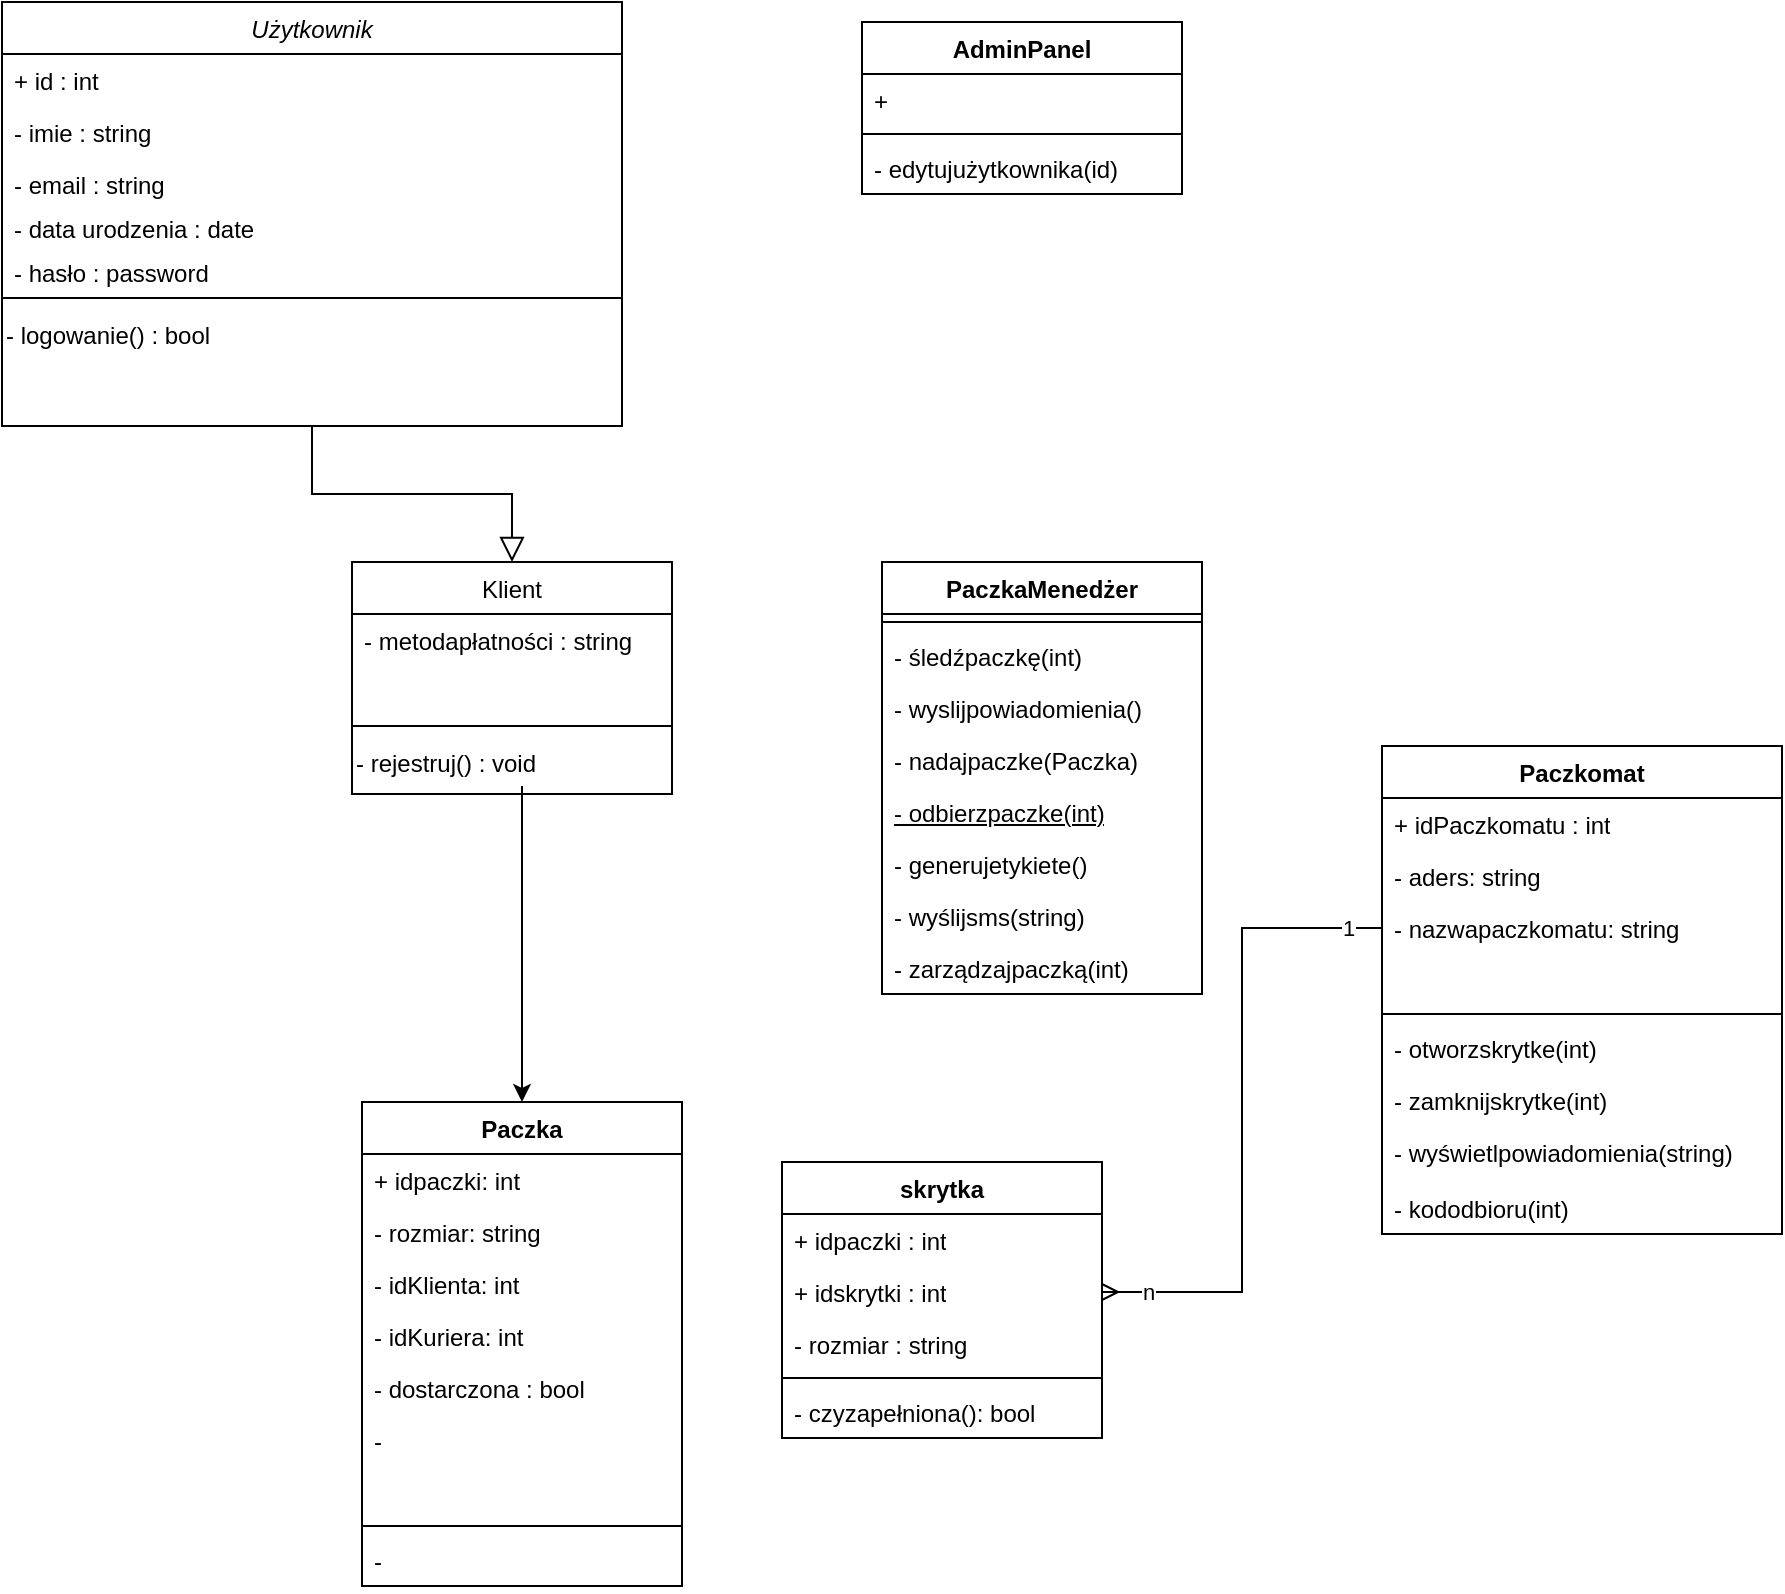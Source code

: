 <mxfile version="28.2.5">
  <diagram id="C5RBs43oDa-KdzZeNtuy" name="Page-1">
    <mxGraphModel dx="1568" dy="477" grid="1" gridSize="10" guides="1" tooltips="1" connect="1" arrows="1" fold="1" page="1" pageScale="1" pageWidth="827" pageHeight="1169" math="0" shadow="0">
      <root>
        <mxCell id="WIyWlLk6GJQsqaUBKTNV-0" />
        <mxCell id="WIyWlLk6GJQsqaUBKTNV-1" parent="WIyWlLk6GJQsqaUBKTNV-0" />
        <mxCell id="zkfFHV4jXpPFQw0GAbJ--6" value="Klient" style="swimlane;fontStyle=0;align=center;verticalAlign=top;childLayout=stackLayout;horizontal=1;startSize=26;horizontalStack=0;resizeParent=1;resizeLast=0;collapsible=1;marginBottom=0;rounded=0;shadow=0;strokeWidth=1;" parent="WIyWlLk6GJQsqaUBKTNV-1" vertex="1">
          <mxGeometry x="165" y="370" width="160" height="116" as="geometry">
            <mxRectangle x="130" y="380" width="160" height="26" as="alternateBounds" />
          </mxGeometry>
        </mxCell>
        <mxCell id="zkfFHV4jXpPFQw0GAbJ--7" value="- metodapłatności : string" style="text;align=left;verticalAlign=top;spacingLeft=4;spacingRight=4;overflow=hidden;rotatable=0;points=[[0,0.5],[1,0.5]];portConstraint=eastwest;" parent="zkfFHV4jXpPFQw0GAbJ--6" vertex="1">
          <mxGeometry y="26" width="160" height="26" as="geometry" />
        </mxCell>
        <mxCell id="HC54pvf1KbEnYkaLw3Ze-30" style="text;align=left;verticalAlign=top;spacingLeft=4;spacingRight=4;overflow=hidden;rotatable=0;points=[[0,0.5],[1,0.5]];portConstraint=eastwest;rounded=0;shadow=0;html=0;" parent="zkfFHV4jXpPFQw0GAbJ--6" vertex="1">
          <mxGeometry y="52" width="160" height="26" as="geometry" />
        </mxCell>
        <mxCell id="zkfFHV4jXpPFQw0GAbJ--9" value="" style="line;html=1;strokeWidth=1;align=left;verticalAlign=middle;spacingTop=-1;spacingLeft=3;spacingRight=3;rotatable=0;labelPosition=right;points=[];portConstraint=eastwest;" parent="zkfFHV4jXpPFQw0GAbJ--6" vertex="1">
          <mxGeometry y="78" width="160" height="8" as="geometry" />
        </mxCell>
        <mxCell id="HC54pvf1KbEnYkaLw3Ze-87" value="- rejestruj() : void" style="text;html=1;align=left;verticalAlign=middle;resizable=0;points=[];autosize=1;strokeColor=none;fillColor=none;" parent="zkfFHV4jXpPFQw0GAbJ--6" vertex="1">
          <mxGeometry y="86" width="160" height="30" as="geometry" />
        </mxCell>
        <mxCell id="zkfFHV4jXpPFQw0GAbJ--12" value="" style="endArrow=block;endSize=10;endFill=0;shadow=0;strokeWidth=1;rounded=0;curved=0;edgeStyle=elbowEdgeStyle;elbow=vertical;entryX=0.5;entryY=0;entryDx=0;entryDy=0;exitX=0.5;exitY=1;exitDx=0;exitDy=0;" parent="WIyWlLk6GJQsqaUBKTNV-1" source="zkfFHV4jXpPFQw0GAbJ--0" target="zkfFHV4jXpPFQw0GAbJ--6" edge="1">
          <mxGeometry width="160" relative="1" as="geometry">
            <mxPoint x="240" y="370" as="sourcePoint" />
            <mxPoint x="240" y="300" as="targetPoint" />
          </mxGeometry>
        </mxCell>
        <mxCell id="zkfFHV4jXpPFQw0GAbJ--0" value="Użytkownik&#xa;" style="swimlane;fontStyle=2;align=center;verticalAlign=top;childLayout=stackLayout;horizontal=1;startSize=26;horizontalStack=0;resizeParent=1;resizeLast=0;collapsible=1;marginBottom=0;rounded=0;shadow=0;strokeWidth=1;" parent="WIyWlLk6GJQsqaUBKTNV-1" vertex="1">
          <mxGeometry x="-10" y="90" width="310" height="212" as="geometry">
            <mxRectangle x="230" y="140" width="160" height="26" as="alternateBounds" />
          </mxGeometry>
        </mxCell>
        <mxCell id="zkfFHV4jXpPFQw0GAbJ--1" value="+ id : int" style="text;align=left;verticalAlign=top;spacingLeft=4;spacingRight=4;overflow=hidden;rotatable=0;points=[[0,0.5],[1,0.5]];portConstraint=eastwest;" parent="zkfFHV4jXpPFQw0GAbJ--0" vertex="1">
          <mxGeometry y="26" width="310" height="26" as="geometry" />
        </mxCell>
        <mxCell id="zkfFHV4jXpPFQw0GAbJ--2" value="- imie : string&#xa;" style="text;align=left;verticalAlign=top;spacingLeft=4;spacingRight=4;overflow=hidden;rotatable=0;points=[[0,0.5],[1,0.5]];portConstraint=eastwest;rounded=0;shadow=0;html=0;" parent="zkfFHV4jXpPFQw0GAbJ--0" vertex="1">
          <mxGeometry y="52" width="310" height="26" as="geometry" />
        </mxCell>
        <mxCell id="zkfFHV4jXpPFQw0GAbJ--3" value="- email : string&#xa;" style="text;align=left;verticalAlign=top;spacingLeft=4;spacingRight=4;overflow=hidden;rotatable=0;points=[[0,0.5],[1,0.5]];portConstraint=eastwest;rounded=0;shadow=0;html=0;" parent="zkfFHV4jXpPFQw0GAbJ--0" vertex="1">
          <mxGeometry y="78" width="310" height="22" as="geometry" />
        </mxCell>
        <mxCell id="HC54pvf1KbEnYkaLw3Ze-8" value="- data urodzenia : date" style="text;align=left;verticalAlign=top;spacingLeft=4;spacingRight=4;overflow=hidden;rotatable=0;points=[[0,0.5],[1,0.5]];portConstraint=eastwest;rounded=0;shadow=0;html=0;" parent="zkfFHV4jXpPFQw0GAbJ--0" vertex="1">
          <mxGeometry y="100" width="310" height="22" as="geometry" />
        </mxCell>
        <mxCell id="HC54pvf1KbEnYkaLw3Ze-9" value="- hasło : password" style="text;align=left;verticalAlign=top;spacingLeft=4;spacingRight=4;overflow=hidden;rotatable=0;points=[[0,0.5],[1,0.5]];portConstraint=eastwest;rounded=0;shadow=0;html=0;" parent="zkfFHV4jXpPFQw0GAbJ--0" vertex="1">
          <mxGeometry y="122" width="310" height="22" as="geometry" />
        </mxCell>
        <mxCell id="zkfFHV4jXpPFQw0GAbJ--4" value="" style="line;html=1;strokeWidth=1;align=left;verticalAlign=middle;spacingTop=-1;spacingLeft=3;spacingRight=3;rotatable=0;labelPosition=right;points=[];portConstraint=eastwest;" parent="zkfFHV4jXpPFQw0GAbJ--0" vertex="1">
          <mxGeometry y="144" width="310" height="8" as="geometry" />
        </mxCell>
        <mxCell id="HC54pvf1KbEnYkaLw3Ze-29" value="- logowanie() : bool" style="text;html=1;align=left;verticalAlign=middle;resizable=0;points=[];autosize=1;strokeColor=none;fillColor=none;" parent="zkfFHV4jXpPFQw0GAbJ--0" vertex="1">
          <mxGeometry y="152" width="310" height="30" as="geometry" />
        </mxCell>
        <mxCell id="HC54pvf1KbEnYkaLw3Ze-86" style="text;html=1;align=left;verticalAlign=middle;resizable=0;points=[];autosize=1;strokeColor=none;fillColor=none;" parent="zkfFHV4jXpPFQw0GAbJ--0" vertex="1">
          <mxGeometry y="182" width="310" height="30" as="geometry" />
        </mxCell>
        <mxCell id="HC54pvf1KbEnYkaLw3Ze-32" value="Paczka" style="swimlane;fontStyle=1;align=center;verticalAlign=top;childLayout=stackLayout;horizontal=1;startSize=26;horizontalStack=0;resizeParent=1;resizeParentMax=0;resizeLast=0;collapsible=1;marginBottom=0;whiteSpace=wrap;html=1;" parent="WIyWlLk6GJQsqaUBKTNV-1" vertex="1">
          <mxGeometry x="170" y="640" width="160" height="242" as="geometry" />
        </mxCell>
        <mxCell id="HC54pvf1KbEnYkaLw3Ze-33" value="+ idpaczki: int" style="text;strokeColor=none;fillColor=none;align=left;verticalAlign=top;spacingLeft=4;spacingRight=4;overflow=hidden;rotatable=0;points=[[0,0.5],[1,0.5]];portConstraint=eastwest;whiteSpace=wrap;html=1;" parent="HC54pvf1KbEnYkaLw3Ze-32" vertex="1">
          <mxGeometry y="26" width="160" height="26" as="geometry" />
        </mxCell>
        <mxCell id="HC54pvf1KbEnYkaLw3Ze-39" value="- rozmiar: string" style="text;strokeColor=none;fillColor=none;align=left;verticalAlign=top;spacingLeft=4;spacingRight=4;overflow=hidden;rotatable=0;points=[[0,0.5],[1,0.5]];portConstraint=eastwest;whiteSpace=wrap;html=1;" parent="HC54pvf1KbEnYkaLw3Ze-32" vertex="1">
          <mxGeometry y="52" width="160" height="26" as="geometry" />
        </mxCell>
        <mxCell id="HC54pvf1KbEnYkaLw3Ze-40" value="- idKlienta: int&lt;div&gt;&lt;br&gt;&lt;/div&gt;" style="text;strokeColor=none;fillColor=none;align=left;verticalAlign=top;spacingLeft=4;spacingRight=4;overflow=hidden;rotatable=0;points=[[0,0.5],[1,0.5]];portConstraint=eastwest;whiteSpace=wrap;html=1;" parent="HC54pvf1KbEnYkaLw3Ze-32" vertex="1">
          <mxGeometry y="78" width="160" height="26" as="geometry" />
        </mxCell>
        <mxCell id="HC54pvf1KbEnYkaLw3Ze-41" value="- idKuriera: int" style="text;strokeColor=none;fillColor=none;align=left;verticalAlign=top;spacingLeft=4;spacingRight=4;overflow=hidden;rotatable=0;points=[[0,0.5],[1,0.5]];portConstraint=eastwest;whiteSpace=wrap;html=1;" parent="HC54pvf1KbEnYkaLw3Ze-32" vertex="1">
          <mxGeometry y="104" width="160" height="26" as="geometry" />
        </mxCell>
        <mxCell id="HC54pvf1KbEnYkaLw3Ze-42" value="- dostarczona : bool" style="text;strokeColor=none;fillColor=none;align=left;verticalAlign=top;spacingLeft=4;spacingRight=4;overflow=hidden;rotatable=0;points=[[0,0.5],[1,0.5]];portConstraint=eastwest;whiteSpace=wrap;html=1;" parent="HC54pvf1KbEnYkaLw3Ze-32" vertex="1">
          <mxGeometry y="130" width="160" height="26" as="geometry" />
        </mxCell>
        <mxCell id="HC54pvf1KbEnYkaLw3Ze-44" value="-&amp;nbsp;" style="text;strokeColor=none;fillColor=none;align=left;verticalAlign=top;spacingLeft=4;spacingRight=4;overflow=hidden;rotatable=0;points=[[0,0.5],[1,0.5]];portConstraint=eastwest;whiteSpace=wrap;html=1;" parent="HC54pvf1KbEnYkaLw3Ze-32" vertex="1">
          <mxGeometry y="156" width="160" height="26" as="geometry" />
        </mxCell>
        <mxCell id="HC54pvf1KbEnYkaLw3Ze-43" style="text;strokeColor=none;fillColor=none;align=left;verticalAlign=top;spacingLeft=4;spacingRight=4;overflow=hidden;rotatable=0;points=[[0,0.5],[1,0.5]];portConstraint=eastwest;whiteSpace=wrap;html=1;" parent="HC54pvf1KbEnYkaLw3Ze-32" vertex="1">
          <mxGeometry y="182" width="160" height="26" as="geometry" />
        </mxCell>
        <mxCell id="HC54pvf1KbEnYkaLw3Ze-34" value="" style="line;strokeWidth=1;fillColor=none;align=left;verticalAlign=middle;spacingTop=-1;spacingLeft=3;spacingRight=3;rotatable=0;labelPosition=right;points=[];portConstraint=eastwest;strokeColor=inherit;" parent="HC54pvf1KbEnYkaLw3Ze-32" vertex="1">
          <mxGeometry y="208" width="160" height="8" as="geometry" />
        </mxCell>
        <mxCell id="HC54pvf1KbEnYkaLw3Ze-35" value="-&amp;nbsp;" style="text;strokeColor=none;fillColor=none;align=left;verticalAlign=top;spacingLeft=4;spacingRight=4;overflow=hidden;rotatable=0;points=[[0,0.5],[1,0.5]];portConstraint=eastwest;whiteSpace=wrap;html=1;" parent="HC54pvf1KbEnYkaLw3Ze-32" vertex="1">
          <mxGeometry y="216" width="160" height="26" as="geometry" />
        </mxCell>
        <mxCell id="HC54pvf1KbEnYkaLw3Ze-38" style="edgeStyle=orthogonalEdgeStyle;rounded=0;orthogonalLoop=1;jettySize=auto;html=1;entryX=0.5;entryY=0;entryDx=0;entryDy=0;exitX=0.5;exitY=1;exitDx=0;exitDy=0;" parent="WIyWlLk6GJQsqaUBKTNV-1" source="zkfFHV4jXpPFQw0GAbJ--6" target="HC54pvf1KbEnYkaLw3Ze-32" edge="1">
          <mxGeometry relative="1" as="geometry">
            <mxPoint x="255" y="430" as="sourcePoint" />
            <mxPoint x="60" y="390" as="targetPoint" />
            <Array as="points">
              <mxPoint x="250" y="482" />
              <mxPoint x="250" y="626" />
            </Array>
          </mxGeometry>
        </mxCell>
        <mxCell id="HC54pvf1KbEnYkaLw3Ze-45" value="PaczkaMenedżer" style="swimlane;fontStyle=1;align=center;verticalAlign=top;childLayout=stackLayout;horizontal=1;startSize=26;horizontalStack=0;resizeParent=1;resizeParentMax=0;resizeLast=0;collapsible=1;marginBottom=0;whiteSpace=wrap;html=1;" parent="WIyWlLk6GJQsqaUBKTNV-1" vertex="1">
          <mxGeometry x="430" y="370" width="160" height="216" as="geometry" />
        </mxCell>
        <mxCell id="HC54pvf1KbEnYkaLw3Ze-47" value="" style="line;strokeWidth=1;fillColor=none;align=left;verticalAlign=middle;spacingTop=-1;spacingLeft=3;spacingRight=3;rotatable=0;labelPosition=right;points=[];portConstraint=eastwest;strokeColor=inherit;" parent="HC54pvf1KbEnYkaLw3Ze-45" vertex="1">
          <mxGeometry y="26" width="160" height="8" as="geometry" />
        </mxCell>
        <mxCell id="HC54pvf1KbEnYkaLw3Ze-48" value="- śledźpaczkę(int)&amp;nbsp;" style="text;strokeColor=none;fillColor=none;align=left;verticalAlign=top;spacingLeft=4;spacingRight=4;overflow=hidden;rotatable=0;points=[[0,0.5],[1,0.5]];portConstraint=eastwest;whiteSpace=wrap;html=1;" parent="HC54pvf1KbEnYkaLw3Ze-45" vertex="1">
          <mxGeometry y="34" width="160" height="26" as="geometry" />
        </mxCell>
        <mxCell id="HC54pvf1KbEnYkaLw3Ze-49" value="- wyslijpowiadomienia()" style="text;strokeColor=none;fillColor=none;align=left;verticalAlign=top;spacingLeft=4;spacingRight=4;overflow=hidden;rotatable=0;points=[[0,0.5],[1,0.5]];portConstraint=eastwest;whiteSpace=wrap;html=1;" parent="HC54pvf1KbEnYkaLw3Ze-45" vertex="1">
          <mxGeometry y="60" width="160" height="26" as="geometry" />
        </mxCell>
        <mxCell id="HC54pvf1KbEnYkaLw3Ze-50" value="- nadajpaczke(Paczka)" style="text;strokeColor=none;fillColor=none;align=left;verticalAlign=top;spacingLeft=4;spacingRight=4;overflow=hidden;rotatable=0;points=[[0,0.5],[1,0.5]];portConstraint=eastwest;whiteSpace=wrap;html=1;" parent="HC54pvf1KbEnYkaLw3Ze-45" vertex="1">
          <mxGeometry y="86" width="160" height="26" as="geometry" />
        </mxCell>
        <mxCell id="HC54pvf1KbEnYkaLw3Ze-51" value="&lt;span style=&quot;text-wrap-mode: nowrap; text-decoration-line: underline;&quot;&gt;- odbierzpaczke(int)&lt;/span&gt;" style="text;strokeColor=none;fillColor=none;align=left;verticalAlign=top;spacingLeft=4;spacingRight=4;overflow=hidden;rotatable=0;points=[[0,0.5],[1,0.5]];portConstraint=eastwest;whiteSpace=wrap;html=1;" parent="HC54pvf1KbEnYkaLw3Ze-45" vertex="1">
          <mxGeometry y="112" width="160" height="26" as="geometry" />
        </mxCell>
        <mxCell id="HC54pvf1KbEnYkaLw3Ze-55" value="- generujetykiete()" style="text;strokeColor=none;fillColor=none;align=left;verticalAlign=top;spacingLeft=4;spacingRight=4;overflow=hidden;rotatable=0;points=[[0,0.5],[1,0.5]];portConstraint=eastwest;whiteSpace=wrap;html=1;" parent="HC54pvf1KbEnYkaLw3Ze-45" vertex="1">
          <mxGeometry y="138" width="160" height="26" as="geometry" />
        </mxCell>
        <mxCell id="HC54pvf1KbEnYkaLw3Ze-54" value="- wyślijsms(string)" style="text;strokeColor=none;fillColor=none;align=left;verticalAlign=top;spacingLeft=4;spacingRight=4;overflow=hidden;rotatable=0;points=[[0,0.5],[1,0.5]];portConstraint=eastwest;whiteSpace=wrap;html=1;" parent="HC54pvf1KbEnYkaLw3Ze-45" vertex="1">
          <mxGeometry y="164" width="160" height="26" as="geometry" />
        </mxCell>
        <mxCell id="HC54pvf1KbEnYkaLw3Ze-84" value="- zarządzajpaczką(int)" style="text;strokeColor=none;fillColor=none;align=left;verticalAlign=top;spacingLeft=4;spacingRight=4;overflow=hidden;rotatable=0;points=[[0,0.5],[1,0.5]];portConstraint=eastwest;whiteSpace=wrap;html=1;" parent="HC54pvf1KbEnYkaLw3Ze-45" vertex="1">
          <mxGeometry y="190" width="160" height="26" as="geometry" />
        </mxCell>
        <mxCell id="HC54pvf1KbEnYkaLw3Ze-56" value="Paczkomat" style="swimlane;fontStyle=1;align=center;verticalAlign=top;childLayout=stackLayout;horizontal=1;startSize=26;horizontalStack=0;resizeParent=1;resizeParentMax=0;resizeLast=0;collapsible=1;marginBottom=0;whiteSpace=wrap;html=1;" parent="WIyWlLk6GJQsqaUBKTNV-1" vertex="1">
          <mxGeometry x="680" y="462" width="200" height="244" as="geometry" />
        </mxCell>
        <mxCell id="HC54pvf1KbEnYkaLw3Ze-57" value="+ idPaczkomatu : int" style="text;strokeColor=none;fillColor=none;align=left;verticalAlign=top;spacingLeft=4;spacingRight=4;overflow=hidden;rotatable=0;points=[[0,0.5],[1,0.5]];portConstraint=eastwest;whiteSpace=wrap;html=1;" parent="HC54pvf1KbEnYkaLw3Ze-56" vertex="1">
          <mxGeometry y="26" width="200" height="26" as="geometry" />
        </mxCell>
        <mxCell id="HC54pvf1KbEnYkaLw3Ze-61" value="- aders: string" style="text;strokeColor=none;fillColor=none;align=left;verticalAlign=top;spacingLeft=4;spacingRight=4;overflow=hidden;rotatable=0;points=[[0,0.5],[1,0.5]];portConstraint=eastwest;whiteSpace=wrap;html=1;" parent="HC54pvf1KbEnYkaLw3Ze-56" vertex="1">
          <mxGeometry y="52" width="200" height="26" as="geometry" />
        </mxCell>
        <mxCell id="HC54pvf1KbEnYkaLw3Ze-60" value="- nazwapaczkomatu: string" style="text;strokeColor=none;fillColor=none;align=left;verticalAlign=top;spacingLeft=4;spacingRight=4;overflow=hidden;rotatable=0;points=[[0,0.5],[1,0.5]];portConstraint=eastwest;whiteSpace=wrap;html=1;" parent="HC54pvf1KbEnYkaLw3Ze-56" vertex="1">
          <mxGeometry y="78" width="200" height="26" as="geometry" />
        </mxCell>
        <mxCell id="HC54pvf1KbEnYkaLw3Ze-62" style="text;strokeColor=none;fillColor=none;align=left;verticalAlign=top;spacingLeft=4;spacingRight=4;overflow=hidden;rotatable=0;points=[[0,0.5],[1,0.5]];portConstraint=eastwest;whiteSpace=wrap;html=1;" parent="HC54pvf1KbEnYkaLw3Ze-56" vertex="1">
          <mxGeometry y="104" width="200" height="26" as="geometry" />
        </mxCell>
        <mxCell id="HC54pvf1KbEnYkaLw3Ze-58" value="" style="line;strokeWidth=1;fillColor=none;align=left;verticalAlign=middle;spacingTop=-1;spacingLeft=3;spacingRight=3;rotatable=0;labelPosition=right;points=[];portConstraint=eastwest;strokeColor=inherit;" parent="HC54pvf1KbEnYkaLw3Ze-56" vertex="1">
          <mxGeometry y="130" width="200" height="8" as="geometry" />
        </mxCell>
        <mxCell id="HC54pvf1KbEnYkaLw3Ze-59" value="- otworzskrytke(int)" style="text;strokeColor=none;fillColor=none;align=left;verticalAlign=top;spacingLeft=4;spacingRight=4;overflow=hidden;rotatable=0;points=[[0,0.5],[1,0.5]];portConstraint=eastwest;whiteSpace=wrap;html=1;" parent="HC54pvf1KbEnYkaLw3Ze-56" vertex="1">
          <mxGeometry y="138" width="200" height="26" as="geometry" />
        </mxCell>
        <mxCell id="HC54pvf1KbEnYkaLw3Ze-63" value="- zamknijskrytke(int)" style="text;strokeColor=none;fillColor=none;align=left;verticalAlign=top;spacingLeft=4;spacingRight=4;overflow=hidden;rotatable=0;points=[[0,0.5],[1,0.5]];portConstraint=eastwest;whiteSpace=wrap;html=1;" parent="HC54pvf1KbEnYkaLw3Ze-56" vertex="1">
          <mxGeometry y="164" width="200" height="26" as="geometry" />
        </mxCell>
        <mxCell id="HC54pvf1KbEnYkaLw3Ze-82" value="- wyświetl&lt;span style=&quot;background-color: transparent; color: light-dark(rgb(0, 0, 0), rgb(255, 255, 255));&quot;&gt;powiadomienia(string)&lt;/span&gt;" style="text;strokeColor=none;fillColor=none;align=left;verticalAlign=top;spacingLeft=4;spacingRight=4;overflow=hidden;rotatable=0;points=[[0,0.5],[1,0.5]];portConstraint=eastwest;whiteSpace=wrap;html=1;" parent="HC54pvf1KbEnYkaLw3Ze-56" vertex="1">
          <mxGeometry y="190" width="200" height="28" as="geometry" />
        </mxCell>
        <mxCell id="HC54pvf1KbEnYkaLw3Ze-83" value="- kododbioru(int)" style="text;strokeColor=none;fillColor=none;align=left;verticalAlign=top;spacingLeft=4;spacingRight=4;overflow=hidden;rotatable=0;points=[[0,0.5],[1,0.5]];portConstraint=eastwest;whiteSpace=wrap;html=1;" parent="HC54pvf1KbEnYkaLw3Ze-56" vertex="1">
          <mxGeometry y="218" width="200" height="26" as="geometry" />
        </mxCell>
        <mxCell id="HC54pvf1KbEnYkaLw3Ze-65" value="skrytka" style="swimlane;fontStyle=1;align=center;verticalAlign=top;childLayout=stackLayout;horizontal=1;startSize=26;horizontalStack=0;resizeParent=1;resizeParentMax=0;resizeLast=0;collapsible=1;marginBottom=0;whiteSpace=wrap;html=1;" parent="WIyWlLk6GJQsqaUBKTNV-1" vertex="1">
          <mxGeometry x="380" y="670" width="160" height="138" as="geometry" />
        </mxCell>
        <mxCell id="HC54pvf1KbEnYkaLw3Ze-66" value="+ idpaczki : int" style="text;strokeColor=none;fillColor=none;align=left;verticalAlign=top;spacingLeft=4;spacingRight=4;overflow=hidden;rotatable=0;points=[[0,0.5],[1,0.5]];portConstraint=eastwest;whiteSpace=wrap;html=1;" parent="HC54pvf1KbEnYkaLw3Ze-65" vertex="1">
          <mxGeometry y="26" width="160" height="26" as="geometry" />
        </mxCell>
        <mxCell id="HC54pvf1KbEnYkaLw3Ze-70" value="+ idskrytki : int" style="text;strokeColor=none;fillColor=none;align=left;verticalAlign=top;spacingLeft=4;spacingRight=4;overflow=hidden;rotatable=0;points=[[0,0.5],[1,0.5]];portConstraint=eastwest;whiteSpace=wrap;html=1;" parent="HC54pvf1KbEnYkaLw3Ze-65" vertex="1">
          <mxGeometry y="52" width="160" height="26" as="geometry" />
        </mxCell>
        <mxCell id="HC54pvf1KbEnYkaLw3Ze-69" value="- rozmiar : string" style="text;strokeColor=none;fillColor=none;align=left;verticalAlign=top;spacingLeft=4;spacingRight=4;overflow=hidden;rotatable=0;points=[[0,0.5],[1,0.5]];portConstraint=eastwest;whiteSpace=wrap;html=1;" parent="HC54pvf1KbEnYkaLw3Ze-65" vertex="1">
          <mxGeometry y="78" width="160" height="26" as="geometry" />
        </mxCell>
        <mxCell id="HC54pvf1KbEnYkaLw3Ze-67" value="" style="line;strokeWidth=1;fillColor=none;align=left;verticalAlign=middle;spacingTop=-1;spacingLeft=3;spacingRight=3;rotatable=0;labelPosition=right;points=[];portConstraint=eastwest;strokeColor=inherit;" parent="HC54pvf1KbEnYkaLw3Ze-65" vertex="1">
          <mxGeometry y="104" width="160" height="8" as="geometry" />
        </mxCell>
        <mxCell id="HC54pvf1KbEnYkaLw3Ze-68" value="- czyzapełniona(): bool" style="text;strokeColor=none;fillColor=none;align=left;verticalAlign=top;spacingLeft=4;spacingRight=4;overflow=hidden;rotatable=0;points=[[0,0.5],[1,0.5]];portConstraint=eastwest;whiteSpace=wrap;html=1;" parent="HC54pvf1KbEnYkaLw3Ze-65" vertex="1">
          <mxGeometry y="112" width="160" height="26" as="geometry" />
        </mxCell>
        <mxCell id="HC54pvf1KbEnYkaLw3Ze-88" value="AdminPanel" style="swimlane;fontStyle=1;align=center;verticalAlign=top;childLayout=stackLayout;horizontal=1;startSize=26;horizontalStack=0;resizeParent=1;resizeParentMax=0;resizeLast=0;collapsible=1;marginBottom=0;whiteSpace=wrap;html=1;" parent="WIyWlLk6GJQsqaUBKTNV-1" vertex="1">
          <mxGeometry x="420" y="100" width="160" height="86" as="geometry" />
        </mxCell>
        <mxCell id="HC54pvf1KbEnYkaLw3Ze-89" value="+&amp;nbsp;" style="text;strokeColor=none;fillColor=none;align=left;verticalAlign=top;spacingLeft=4;spacingRight=4;overflow=hidden;rotatable=0;points=[[0,0.5],[1,0.5]];portConstraint=eastwest;whiteSpace=wrap;html=1;" parent="HC54pvf1KbEnYkaLw3Ze-88" vertex="1">
          <mxGeometry y="26" width="160" height="26" as="geometry" />
        </mxCell>
        <mxCell id="HC54pvf1KbEnYkaLw3Ze-90" value="" style="line;strokeWidth=1;fillColor=none;align=left;verticalAlign=middle;spacingTop=-1;spacingLeft=3;spacingRight=3;rotatable=0;labelPosition=right;points=[];portConstraint=eastwest;strokeColor=inherit;" parent="HC54pvf1KbEnYkaLw3Ze-88" vertex="1">
          <mxGeometry y="52" width="160" height="8" as="geometry" />
        </mxCell>
        <mxCell id="HC54pvf1KbEnYkaLw3Ze-91" value="- edytujużytkownika(id)" style="text;strokeColor=none;fillColor=none;align=left;verticalAlign=top;spacingLeft=4;spacingRight=4;overflow=hidden;rotatable=0;points=[[0,0.5],[1,0.5]];portConstraint=eastwest;whiteSpace=wrap;html=1;" parent="HC54pvf1KbEnYkaLw3Ze-88" vertex="1">
          <mxGeometry y="60" width="160" height="26" as="geometry" />
        </mxCell>
        <mxCell id="C4eyJtjSL7jmnCS6ZIl6-0" style="edgeStyle=orthogonalEdgeStyle;rounded=0;orthogonalLoop=1;jettySize=auto;html=1;entryX=1;entryY=0.5;entryDx=0;entryDy=0;endArrow=ERmany;endFill=0;" edge="1" parent="WIyWlLk6GJQsqaUBKTNV-1" source="HC54pvf1KbEnYkaLw3Ze-60" target="HC54pvf1KbEnYkaLw3Ze-70">
          <mxGeometry relative="1" as="geometry" />
        </mxCell>
        <mxCell id="C4eyJtjSL7jmnCS6ZIl6-1" value="n" style="edgeLabel;html=1;align=center;verticalAlign=middle;resizable=0;points=[];" vertex="1" connectable="0" parent="C4eyJtjSL7jmnCS6ZIl6-0">
          <mxGeometry x="0.857" relative="1" as="geometry">
            <mxPoint as="offset" />
          </mxGeometry>
        </mxCell>
        <mxCell id="C4eyJtjSL7jmnCS6ZIl6-2" value="1" style="edgeLabel;html=1;align=center;verticalAlign=middle;resizable=0;points=[];" vertex="1" connectable="0" parent="C4eyJtjSL7jmnCS6ZIl6-0">
          <mxGeometry x="-0.894" relative="1" as="geometry">
            <mxPoint as="offset" />
          </mxGeometry>
        </mxCell>
      </root>
    </mxGraphModel>
  </diagram>
</mxfile>
